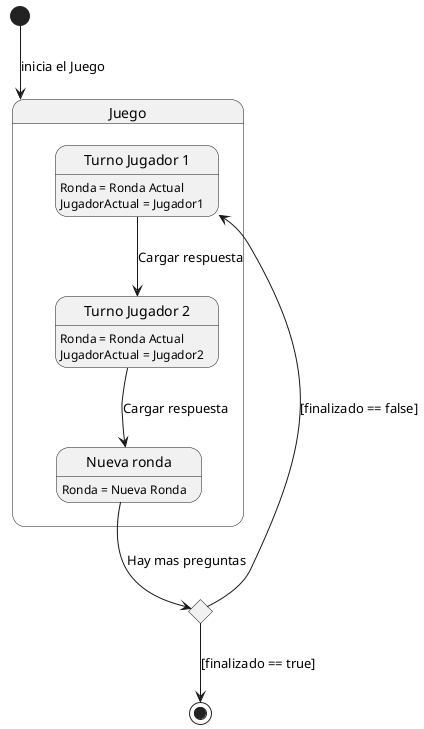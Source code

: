 @startuml

state c <<choice>>

[*] --> Juego: inicia el Juego

state Juego {
    state "Turno Jugador 1" as Jugador1
    state "Turno Jugador 2" as Jugador2
    state "Nueva ronda" as Ronda

    Jugador1: Ronda = Ronda Actual
    Jugador1 : JugadorActual = Jugador1

    Jugador1 -down-> Jugador2: Cargar respuesta
    Jugador2: Ronda = Ronda Actual
    Jugador2 : JugadorActual = Jugador2

    Jugador2 --> Ronda: Cargar respuesta
    Ronda: Ronda = Nueva Ronda

    Ronda --> c: Hay mas preguntas
}

c --> [*]: [finalizado == true]
c --> Jugador1: [finalizado == false] 

@enduml